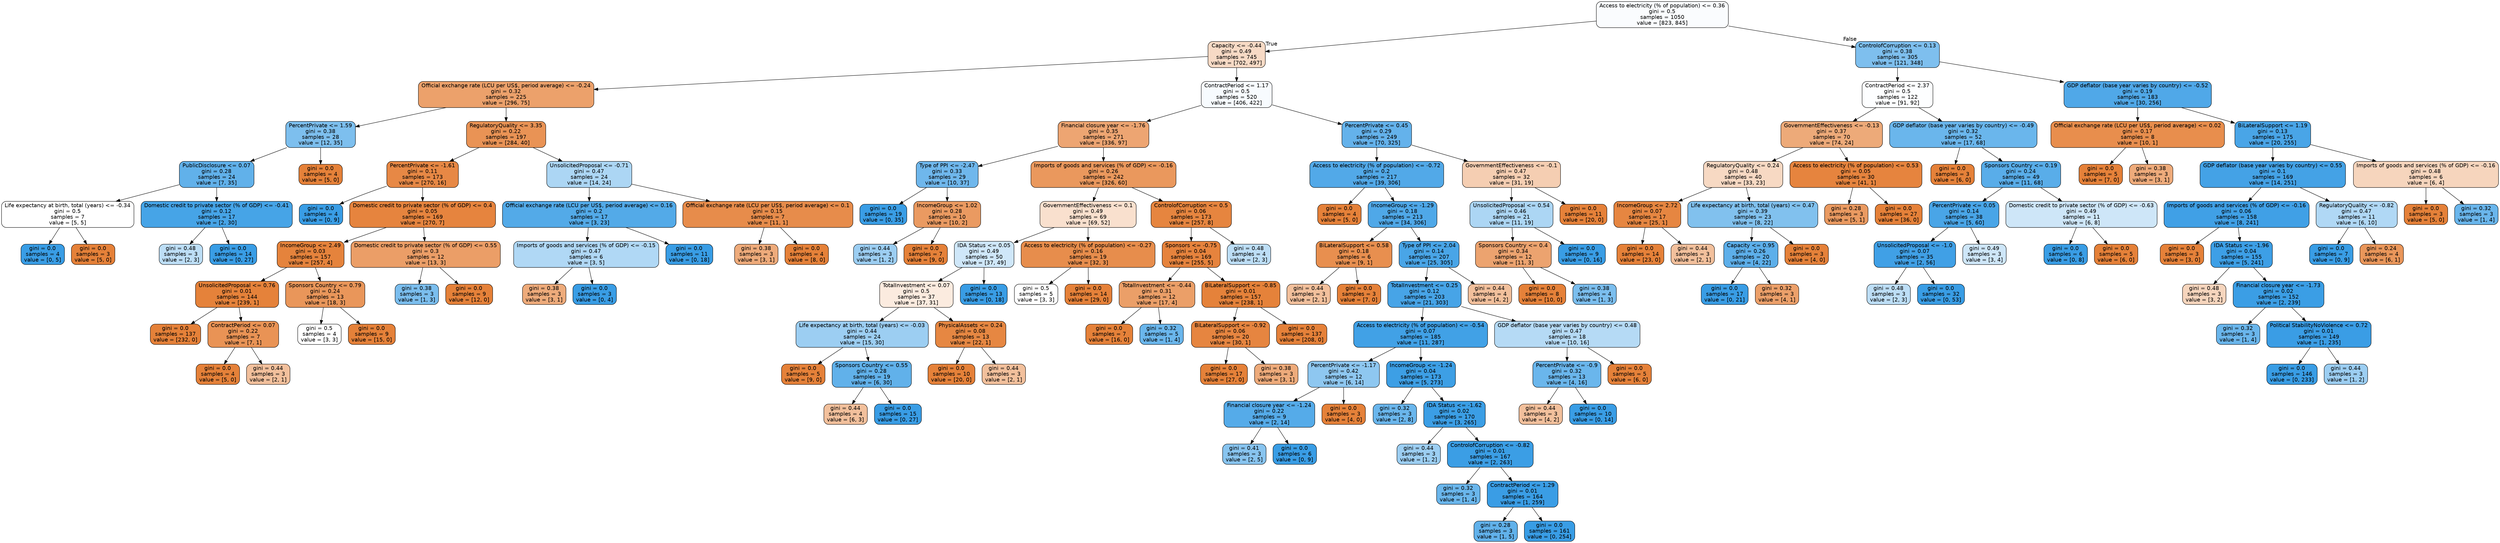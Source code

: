 digraph Tree {
node [shape=box, style="filled, rounded", color="black", fontname="helvetica"] ;
edge [fontname="helvetica"] ;
0 [label="Access to electricity (% of population) <= 0.36\ngini = 0.5\nsamples = 1050\nvalue = [823, 845]", fillcolor="#fafcfe"] ;
1 [label="Capacity <= -0.44\ngini = 0.49\nsamples = 745\nvalue = [702, 497]", fillcolor="#f7dac5"] ;
0 -> 1 [labeldistance=2.5, labelangle=45, headlabel="True"] ;
2 [label="Official exchange rate (LCU per US$, period average) <= -0.24\ngini = 0.32\nsamples = 225\nvalue = [296, 75]", fillcolor="#eca16b"] ;
1 -> 2 ;
3 [label="PercentPrivate <= 1.59\ngini = 0.38\nsamples = 28\nvalue = [12, 35]", fillcolor="#7dbfee"] ;
2 -> 3 ;
4 [label="PublicDisclosure <= 0.07\ngini = 0.28\nsamples = 24\nvalue = [7, 35]", fillcolor="#61b1ea"] ;
3 -> 4 ;
5 [label="Life expectancy at birth, total (years) <= -0.34\ngini = 0.5\nsamples = 7\nvalue = [5, 5]", fillcolor="#ffffff"] ;
4 -> 5 ;
6 [label="gini = 0.0\nsamples = 4\nvalue = [0, 5]", fillcolor="#399de5"] ;
5 -> 6 ;
7 [label="gini = 0.0\nsamples = 3\nvalue = [5, 0]", fillcolor="#e58139"] ;
5 -> 7 ;
8 [label="Domestic credit to private sector (% of GDP) <= -0.41\ngini = 0.12\nsamples = 17\nvalue = [2, 30]", fillcolor="#46a4e7"] ;
4 -> 8 ;
9 [label="gini = 0.48\nsamples = 3\nvalue = [2, 3]", fillcolor="#bddef6"] ;
8 -> 9 ;
10 [label="gini = 0.0\nsamples = 14\nvalue = [0, 27]", fillcolor="#399de5"] ;
8 -> 10 ;
11 [label="gini = 0.0\nsamples = 4\nvalue = [5, 0]", fillcolor="#e58139"] ;
3 -> 11 ;
12 [label="RegulatoryQuality <= 3.35\ngini = 0.22\nsamples = 197\nvalue = [284, 40]", fillcolor="#e99355"] ;
2 -> 12 ;
13 [label="PercentPrivate <= -1.61\ngini = 0.11\nsamples = 173\nvalue = [270, 16]", fillcolor="#e78845"] ;
12 -> 13 ;
14 [label="gini = 0.0\nsamples = 4\nvalue = [0, 9]", fillcolor="#399de5"] ;
13 -> 14 ;
15 [label="Domestic credit to private sector (% of GDP) <= 0.4\ngini = 0.05\nsamples = 169\nvalue = [270, 7]", fillcolor="#e6843e"] ;
13 -> 15 ;
16 [label="IncomeGroup <= 2.49\ngini = 0.03\nsamples = 157\nvalue = [257, 4]", fillcolor="#e5833c"] ;
15 -> 16 ;
17 [label="UnsolicitedProposal <= 0.76\ngini = 0.01\nsamples = 144\nvalue = [239, 1]", fillcolor="#e5823a"] ;
16 -> 17 ;
18 [label="gini = 0.0\nsamples = 137\nvalue = [232, 0]", fillcolor="#e58139"] ;
17 -> 18 ;
19 [label="ContractPeriod <= 0.07\ngini = 0.22\nsamples = 7\nvalue = [7, 1]", fillcolor="#e99355"] ;
17 -> 19 ;
20 [label="gini = 0.0\nsamples = 4\nvalue = [5, 0]", fillcolor="#e58139"] ;
19 -> 20 ;
21 [label="gini = 0.44\nsamples = 3\nvalue = [2, 1]", fillcolor="#f2c09c"] ;
19 -> 21 ;
22 [label="Sponsors Country <= 0.79\ngini = 0.24\nsamples = 13\nvalue = [18, 3]", fillcolor="#e9965a"] ;
16 -> 22 ;
23 [label="gini = 0.5\nsamples = 4\nvalue = [3, 3]", fillcolor="#ffffff"] ;
22 -> 23 ;
24 [label="gini = 0.0\nsamples = 9\nvalue = [15, 0]", fillcolor="#e58139"] ;
22 -> 24 ;
25 [label="Domestic credit to private sector (% of GDP) <= 0.55\ngini = 0.3\nsamples = 12\nvalue = [13, 3]", fillcolor="#eb9e67"] ;
15 -> 25 ;
26 [label="gini = 0.38\nsamples = 3\nvalue = [1, 3]", fillcolor="#7bbeee"] ;
25 -> 26 ;
27 [label="gini = 0.0\nsamples = 9\nvalue = [12, 0]", fillcolor="#e58139"] ;
25 -> 27 ;
28 [label="UnsolicitedProposal <= -0.71\ngini = 0.47\nsamples = 24\nvalue = [14, 24]", fillcolor="#acd6f4"] ;
12 -> 28 ;
29 [label="Official exchange rate (LCU per US$, period average) <= 0.16\ngini = 0.2\nsamples = 17\nvalue = [3, 23]", fillcolor="#53aae8"] ;
28 -> 29 ;
30 [label="Imports of goods and services (% of GDP) <= -0.15\ngini = 0.47\nsamples = 6\nvalue = [3, 5]", fillcolor="#b0d8f5"] ;
29 -> 30 ;
31 [label="gini = 0.38\nsamples = 3\nvalue = [3, 1]", fillcolor="#eeab7b"] ;
30 -> 31 ;
32 [label="gini = 0.0\nsamples = 3\nvalue = [0, 4]", fillcolor="#399de5"] ;
30 -> 32 ;
33 [label="gini = 0.0\nsamples = 11\nvalue = [0, 18]", fillcolor="#399de5"] ;
29 -> 33 ;
34 [label="Official exchange rate (LCU per US$, period average) <= 0.1\ngini = 0.15\nsamples = 7\nvalue = [11, 1]", fillcolor="#e78c4b"] ;
28 -> 34 ;
35 [label="gini = 0.38\nsamples = 3\nvalue = [3, 1]", fillcolor="#eeab7b"] ;
34 -> 35 ;
36 [label="gini = 0.0\nsamples = 4\nvalue = [8, 0]", fillcolor="#e58139"] ;
34 -> 36 ;
37 [label="ContractPeriod <= 1.17\ngini = 0.5\nsamples = 520\nvalue = [406, 422]", fillcolor="#f7fbfe"] ;
1 -> 37 ;
38 [label="Financial closure year <= -1.76\ngini = 0.35\nsamples = 271\nvalue = [336, 97]", fillcolor="#eda572"] ;
37 -> 38 ;
39 [label="Type of PPI <= -2.47\ngini = 0.33\nsamples = 29\nvalue = [10, 37]", fillcolor="#6fb7ec"] ;
38 -> 39 ;
40 [label="gini = 0.0\nsamples = 19\nvalue = [0, 35]", fillcolor="#399de5"] ;
39 -> 40 ;
41 [label="IncomeGroup <= 1.02\ngini = 0.28\nsamples = 10\nvalue = [10, 2]", fillcolor="#ea9a61"] ;
39 -> 41 ;
42 [label="gini = 0.44\nsamples = 3\nvalue = [1, 2]", fillcolor="#9ccef2"] ;
41 -> 42 ;
43 [label="gini = 0.0\nsamples = 7\nvalue = [9, 0]", fillcolor="#e58139"] ;
41 -> 43 ;
44 [label="Imports of goods and services (% of GDP) <= -0.16\ngini = 0.26\nsamples = 242\nvalue = [326, 60]", fillcolor="#ea985d"] ;
38 -> 44 ;
45 [label="GovernmentEffectiveness <= 0.1\ngini = 0.49\nsamples = 69\nvalue = [69, 52]", fillcolor="#f9e0ce"] ;
44 -> 45 ;
46 [label="IDA Status <= 0.05\ngini = 0.49\nsamples = 50\nvalue = [37, 49]", fillcolor="#cfe7f9"] ;
45 -> 46 ;
47 [label="TotalInvestment <= 0.07\ngini = 0.5\nsamples = 37\nvalue = [37, 31]", fillcolor="#fbebdf"] ;
46 -> 47 ;
48 [label="Life expectancy at birth, total (years) <= -0.03\ngini = 0.44\nsamples = 24\nvalue = [15, 30]", fillcolor="#9ccef2"] ;
47 -> 48 ;
49 [label="gini = 0.0\nsamples = 5\nvalue = [9, 0]", fillcolor="#e58139"] ;
48 -> 49 ;
50 [label="Sponsors Country <= 0.55\ngini = 0.28\nsamples = 19\nvalue = [6, 30]", fillcolor="#61b1ea"] ;
48 -> 50 ;
51 [label="gini = 0.44\nsamples = 4\nvalue = [6, 3]", fillcolor="#f2c09c"] ;
50 -> 51 ;
52 [label="gini = 0.0\nsamples = 15\nvalue = [0, 27]", fillcolor="#399de5"] ;
50 -> 52 ;
53 [label="PhysicalAssets <= 0.24\ngini = 0.08\nsamples = 13\nvalue = [22, 1]", fillcolor="#e68742"] ;
47 -> 53 ;
54 [label="gini = 0.0\nsamples = 10\nvalue = [20, 0]", fillcolor="#e58139"] ;
53 -> 54 ;
55 [label="gini = 0.44\nsamples = 3\nvalue = [2, 1]", fillcolor="#f2c09c"] ;
53 -> 55 ;
56 [label="gini = 0.0\nsamples = 13\nvalue = [0, 18]", fillcolor="#399de5"] ;
46 -> 56 ;
57 [label="Access to electricity (% of population) <= -0.27\ngini = 0.16\nsamples = 19\nvalue = [32, 3]", fillcolor="#e78d4c"] ;
45 -> 57 ;
58 [label="gini = 0.5\nsamples = 5\nvalue = [3, 3]", fillcolor="#ffffff"] ;
57 -> 58 ;
59 [label="gini = 0.0\nsamples = 14\nvalue = [29, 0]", fillcolor="#e58139"] ;
57 -> 59 ;
60 [label="ControlofCorruption <= 0.5\ngini = 0.06\nsamples = 173\nvalue = [257, 8]", fillcolor="#e6853f"] ;
44 -> 60 ;
61 [label="Sponsors <= -0.75\ngini = 0.04\nsamples = 169\nvalue = [255, 5]", fillcolor="#e6833d"] ;
60 -> 61 ;
62 [label="TotalInvestment <= -0.44\ngini = 0.31\nsamples = 12\nvalue = [17, 4]", fillcolor="#eb9f68"] ;
61 -> 62 ;
63 [label="gini = 0.0\nsamples = 7\nvalue = [16, 0]", fillcolor="#e58139"] ;
62 -> 63 ;
64 [label="gini = 0.32\nsamples = 5\nvalue = [1, 4]", fillcolor="#6ab6ec"] ;
62 -> 64 ;
65 [label="BiLateralSupport <= -0.85\ngini = 0.01\nsamples = 157\nvalue = [238, 1]", fillcolor="#e5823a"] ;
61 -> 65 ;
66 [label="BiLateralSupport <= -0.92\ngini = 0.06\nsamples = 20\nvalue = [30, 1]", fillcolor="#e68540"] ;
65 -> 66 ;
67 [label="gini = 0.0\nsamples = 17\nvalue = [27, 0]", fillcolor="#e58139"] ;
66 -> 67 ;
68 [label="gini = 0.38\nsamples = 3\nvalue = [3, 1]", fillcolor="#eeab7b"] ;
66 -> 68 ;
69 [label="gini = 0.0\nsamples = 137\nvalue = [208, 0]", fillcolor="#e58139"] ;
65 -> 69 ;
70 [label="gini = 0.48\nsamples = 4\nvalue = [2, 3]", fillcolor="#bddef6"] ;
60 -> 70 ;
71 [label="PercentPrivate <= 0.45\ngini = 0.29\nsamples = 249\nvalue = [70, 325]", fillcolor="#64b2eb"] ;
37 -> 71 ;
72 [label="Access to electricity (% of population) <= -0.72\ngini = 0.2\nsamples = 217\nvalue = [39, 306]", fillcolor="#52a9e8"] ;
71 -> 72 ;
73 [label="gini = 0.0\nsamples = 4\nvalue = [5, 0]", fillcolor="#e58139"] ;
72 -> 73 ;
74 [label="IncomeGroup <= -1.29\ngini = 0.18\nsamples = 213\nvalue = [34, 306]", fillcolor="#4fa8e8"] ;
72 -> 74 ;
75 [label="BiLateralSupport <= 0.58\ngini = 0.18\nsamples = 6\nvalue = [9, 1]", fillcolor="#e88f4f"] ;
74 -> 75 ;
76 [label="gini = 0.44\nsamples = 3\nvalue = [2, 1]", fillcolor="#f2c09c"] ;
75 -> 76 ;
77 [label="gini = 0.0\nsamples = 3\nvalue = [7, 0]", fillcolor="#e58139"] ;
75 -> 77 ;
78 [label="Type of PPI <= 2.04\ngini = 0.14\nsamples = 207\nvalue = [25, 305]", fillcolor="#49a5e7"] ;
74 -> 78 ;
79 [label="TotalInvestment <= 0.25\ngini = 0.12\nsamples = 203\nvalue = [21, 303]", fillcolor="#47a4e7"] ;
78 -> 79 ;
80 [label="Access to electricity (% of population) <= -0.54\ngini = 0.07\nsamples = 185\nvalue = [11, 287]", fillcolor="#41a1e6"] ;
79 -> 80 ;
81 [label="PercentPrivate <= -1.17\ngini = 0.42\nsamples = 12\nvalue = [6, 14]", fillcolor="#8ec7f0"] ;
80 -> 81 ;
82 [label="Financial closure year <= -1.24\ngini = 0.22\nsamples = 9\nvalue = [2, 14]", fillcolor="#55abe9"] ;
81 -> 82 ;
83 [label="gini = 0.41\nsamples = 3\nvalue = [2, 5]", fillcolor="#88c4ef"] ;
82 -> 83 ;
84 [label="gini = 0.0\nsamples = 6\nvalue = [0, 9]", fillcolor="#399de5"] ;
82 -> 84 ;
85 [label="gini = 0.0\nsamples = 3\nvalue = [4, 0]", fillcolor="#e58139"] ;
81 -> 85 ;
86 [label="IncomeGroup <= -1.24\ngini = 0.04\nsamples = 173\nvalue = [5, 273]", fillcolor="#3d9fe5"] ;
80 -> 86 ;
87 [label="gini = 0.32\nsamples = 3\nvalue = [2, 8]", fillcolor="#6ab6ec"] ;
86 -> 87 ;
88 [label="IDA Status <= -1.62\ngini = 0.02\nsamples = 170\nvalue = [3, 265]", fillcolor="#3b9ee5"] ;
86 -> 88 ;
89 [label="gini = 0.44\nsamples = 3\nvalue = [1, 2]", fillcolor="#9ccef2"] ;
88 -> 89 ;
90 [label="ControlofCorruption <= -0.82\ngini = 0.01\nsamples = 167\nvalue = [2, 263]", fillcolor="#3b9ee5"] ;
88 -> 90 ;
91 [label="gini = 0.32\nsamples = 3\nvalue = [1, 4]", fillcolor="#6ab6ec"] ;
90 -> 91 ;
92 [label="ContractPeriod <= 1.29\ngini = 0.01\nsamples = 164\nvalue = [1, 259]", fillcolor="#3a9de5"] ;
90 -> 92 ;
93 [label="gini = 0.28\nsamples = 3\nvalue = [1, 5]", fillcolor="#61b1ea"] ;
92 -> 93 ;
94 [label="gini = 0.0\nsamples = 161\nvalue = [0, 254]", fillcolor="#399de5"] ;
92 -> 94 ;
95 [label="GDP deflator (base year varies by country) <= 0.48\ngini = 0.47\nsamples = 18\nvalue = [10, 16]", fillcolor="#b5daf5"] ;
79 -> 95 ;
96 [label="PercentPrivate <= -0.9\ngini = 0.32\nsamples = 13\nvalue = [4, 16]", fillcolor="#6ab6ec"] ;
95 -> 96 ;
97 [label="gini = 0.44\nsamples = 3\nvalue = [4, 2]", fillcolor="#f2c09c"] ;
96 -> 97 ;
98 [label="gini = 0.0\nsamples = 10\nvalue = [0, 14]", fillcolor="#399de5"] ;
96 -> 98 ;
99 [label="gini = 0.0\nsamples = 5\nvalue = [6, 0]", fillcolor="#e58139"] ;
95 -> 99 ;
100 [label="gini = 0.44\nsamples = 4\nvalue = [4, 2]", fillcolor="#f2c09c"] ;
78 -> 100 ;
101 [label="GovernmentEffectiveness <= -0.1\ngini = 0.47\nsamples = 32\nvalue = [31, 19]", fillcolor="#f5ceb2"] ;
71 -> 101 ;
102 [label="UnsolicitedProposal <= 0.54\ngini = 0.46\nsamples = 21\nvalue = [11, 19]", fillcolor="#acd6f4"] ;
101 -> 102 ;
103 [label="Sponsors Country <= 0.4\ngini = 0.34\nsamples = 12\nvalue = [11, 3]", fillcolor="#eca36f"] ;
102 -> 103 ;
104 [label="gini = 0.0\nsamples = 8\nvalue = [10, 0]", fillcolor="#e58139"] ;
103 -> 104 ;
105 [label="gini = 0.38\nsamples = 4\nvalue = [1, 3]", fillcolor="#7bbeee"] ;
103 -> 105 ;
106 [label="gini = 0.0\nsamples = 9\nvalue = [0, 16]", fillcolor="#399de5"] ;
102 -> 106 ;
107 [label="gini = 0.0\nsamples = 11\nvalue = [20, 0]", fillcolor="#e58139"] ;
101 -> 107 ;
108 [label="ControlofCorruption <= 0.13\ngini = 0.38\nsamples = 305\nvalue = [121, 348]", fillcolor="#7ebfee"] ;
0 -> 108 [labeldistance=2.5, labelangle=-45, headlabel="False"] ;
109 [label="ContractPeriod <= 2.37\ngini = 0.5\nsamples = 122\nvalue = [91, 92]", fillcolor="#fdfeff"] ;
108 -> 109 ;
110 [label="GovernmentEffectiveness <= -0.13\ngini = 0.37\nsamples = 70\nvalue = [74, 24]", fillcolor="#edaa79"] ;
109 -> 110 ;
111 [label="RegulatoryQuality <= 0.24\ngini = 0.48\nsamples = 40\nvalue = [33, 23]", fillcolor="#f7d9c3"] ;
110 -> 111 ;
112 [label="IncomeGroup <= 2.72\ngini = 0.07\nsamples = 17\nvalue = [25, 1]", fillcolor="#e68641"] ;
111 -> 112 ;
113 [label="gini = 0.0\nsamples = 14\nvalue = [23, 0]", fillcolor="#e58139"] ;
112 -> 113 ;
114 [label="gini = 0.44\nsamples = 3\nvalue = [2, 1]", fillcolor="#f2c09c"] ;
112 -> 114 ;
115 [label="Life expectancy at birth, total (years) <= 0.47\ngini = 0.39\nsamples = 23\nvalue = [8, 22]", fillcolor="#81c1ee"] ;
111 -> 115 ;
116 [label="Capacity <= 0.95\ngini = 0.26\nsamples = 20\nvalue = [4, 22]", fillcolor="#5dafea"] ;
115 -> 116 ;
117 [label="gini = 0.0\nsamples = 17\nvalue = [0, 21]", fillcolor="#399de5"] ;
116 -> 117 ;
118 [label="gini = 0.32\nsamples = 3\nvalue = [4, 1]", fillcolor="#eca06a"] ;
116 -> 118 ;
119 [label="gini = 0.0\nsamples = 3\nvalue = [4, 0]", fillcolor="#e58139"] ;
115 -> 119 ;
120 [label="Access to electricity (% of population) <= 0.53\ngini = 0.05\nsamples = 30\nvalue = [41, 1]", fillcolor="#e6843e"] ;
110 -> 120 ;
121 [label="gini = 0.28\nsamples = 3\nvalue = [5, 1]", fillcolor="#ea9a61"] ;
120 -> 121 ;
122 [label="gini = 0.0\nsamples = 27\nvalue = [36, 0]", fillcolor="#e58139"] ;
120 -> 122 ;
123 [label="GDP deflator (base year varies by country) <= -0.49\ngini = 0.32\nsamples = 52\nvalue = [17, 68]", fillcolor="#6ab6ec"] ;
109 -> 123 ;
124 [label="gini = 0.0\nsamples = 3\nvalue = [6, 0]", fillcolor="#e58139"] ;
123 -> 124 ;
125 [label="Sponsors Country <= 0.19\ngini = 0.24\nsamples = 49\nvalue = [11, 68]", fillcolor="#59ade9"] ;
123 -> 125 ;
126 [label="PercentPrivate <= 0.05\ngini = 0.14\nsamples = 38\nvalue = [5, 60]", fillcolor="#49a5e7"] ;
125 -> 126 ;
127 [label="UnsolicitedProposal <= -1.0\ngini = 0.07\nsamples = 35\nvalue = [2, 56]", fillcolor="#40a0e6"] ;
126 -> 127 ;
128 [label="gini = 0.48\nsamples = 3\nvalue = [2, 3]", fillcolor="#bddef6"] ;
127 -> 128 ;
129 [label="gini = 0.0\nsamples = 32\nvalue = [0, 53]", fillcolor="#399de5"] ;
127 -> 129 ;
130 [label="gini = 0.49\nsamples = 3\nvalue = [3, 4]", fillcolor="#cee6f8"] ;
126 -> 130 ;
131 [label="Domestic credit to private sector (% of GDP) <= -0.63\ngini = 0.49\nsamples = 11\nvalue = [6, 8]", fillcolor="#cee6f8"] ;
125 -> 131 ;
132 [label="gini = 0.0\nsamples = 6\nvalue = [0, 8]", fillcolor="#399de5"] ;
131 -> 132 ;
133 [label="gini = 0.0\nsamples = 5\nvalue = [6, 0]", fillcolor="#e58139"] ;
131 -> 133 ;
134 [label="GDP deflator (base year varies by country) <= -0.52\ngini = 0.19\nsamples = 183\nvalue = [30, 256]", fillcolor="#50a8e8"] ;
108 -> 134 ;
135 [label="Official exchange rate (LCU per US$, period average) <= 0.02\ngini = 0.17\nsamples = 8\nvalue = [10, 1]", fillcolor="#e88e4d"] ;
134 -> 135 ;
136 [label="gini = 0.0\nsamples = 5\nvalue = [7, 0]", fillcolor="#e58139"] ;
135 -> 136 ;
137 [label="gini = 0.38\nsamples = 3\nvalue = [3, 1]", fillcolor="#eeab7b"] ;
135 -> 137 ;
138 [label="BiLateralSupport <= 1.19\ngini = 0.13\nsamples = 175\nvalue = [20, 255]", fillcolor="#49a5e7"] ;
134 -> 138 ;
139 [label="GDP deflator (base year varies by country) <= 0.55\ngini = 0.1\nsamples = 169\nvalue = [14, 251]", fillcolor="#44a2e6"] ;
138 -> 139 ;
140 [label="Imports of goods and services (% of GDP) <= -0.16\ngini = 0.06\nsamples = 158\nvalue = [8, 241]", fillcolor="#40a0e6"] ;
139 -> 140 ;
141 [label="gini = 0.0\nsamples = 3\nvalue = [3, 0]", fillcolor="#e58139"] ;
140 -> 141 ;
142 [label="IDA Status <= -1.96\ngini = 0.04\nsamples = 155\nvalue = [5, 241]", fillcolor="#3d9fe6"] ;
140 -> 142 ;
143 [label="gini = 0.48\nsamples = 3\nvalue = [3, 2]", fillcolor="#f6d5bd"] ;
142 -> 143 ;
144 [label="Financial closure year <= -1.73\ngini = 0.02\nsamples = 152\nvalue = [2, 239]", fillcolor="#3b9ee5"] ;
142 -> 144 ;
145 [label="gini = 0.32\nsamples = 3\nvalue = [1, 4]", fillcolor="#6ab6ec"] ;
144 -> 145 ;
146 [label="Political StabilityNoViolence <= 0.72\ngini = 0.01\nsamples = 149\nvalue = [1, 235]", fillcolor="#3a9de5"] ;
144 -> 146 ;
147 [label="gini = 0.0\nsamples = 146\nvalue = [0, 233]", fillcolor="#399de5"] ;
146 -> 147 ;
148 [label="gini = 0.44\nsamples = 3\nvalue = [1, 2]", fillcolor="#9ccef2"] ;
146 -> 148 ;
149 [label="RegulatoryQuality <= -0.82\ngini = 0.47\nsamples = 11\nvalue = [6, 10]", fillcolor="#b0d8f5"] ;
139 -> 149 ;
150 [label="gini = 0.0\nsamples = 7\nvalue = [0, 9]", fillcolor="#399de5"] ;
149 -> 150 ;
151 [label="gini = 0.24\nsamples = 4\nvalue = [6, 1]", fillcolor="#e9965a"] ;
149 -> 151 ;
152 [label="Imports of goods and services (% of GDP) <= -0.16\ngini = 0.48\nsamples = 6\nvalue = [6, 4]", fillcolor="#f6d5bd"] ;
138 -> 152 ;
153 [label="gini = 0.0\nsamples = 3\nvalue = [5, 0]", fillcolor="#e58139"] ;
152 -> 153 ;
154 [label="gini = 0.32\nsamples = 3\nvalue = [1, 4]", fillcolor="#6ab6ec"] ;
152 -> 154 ;
}